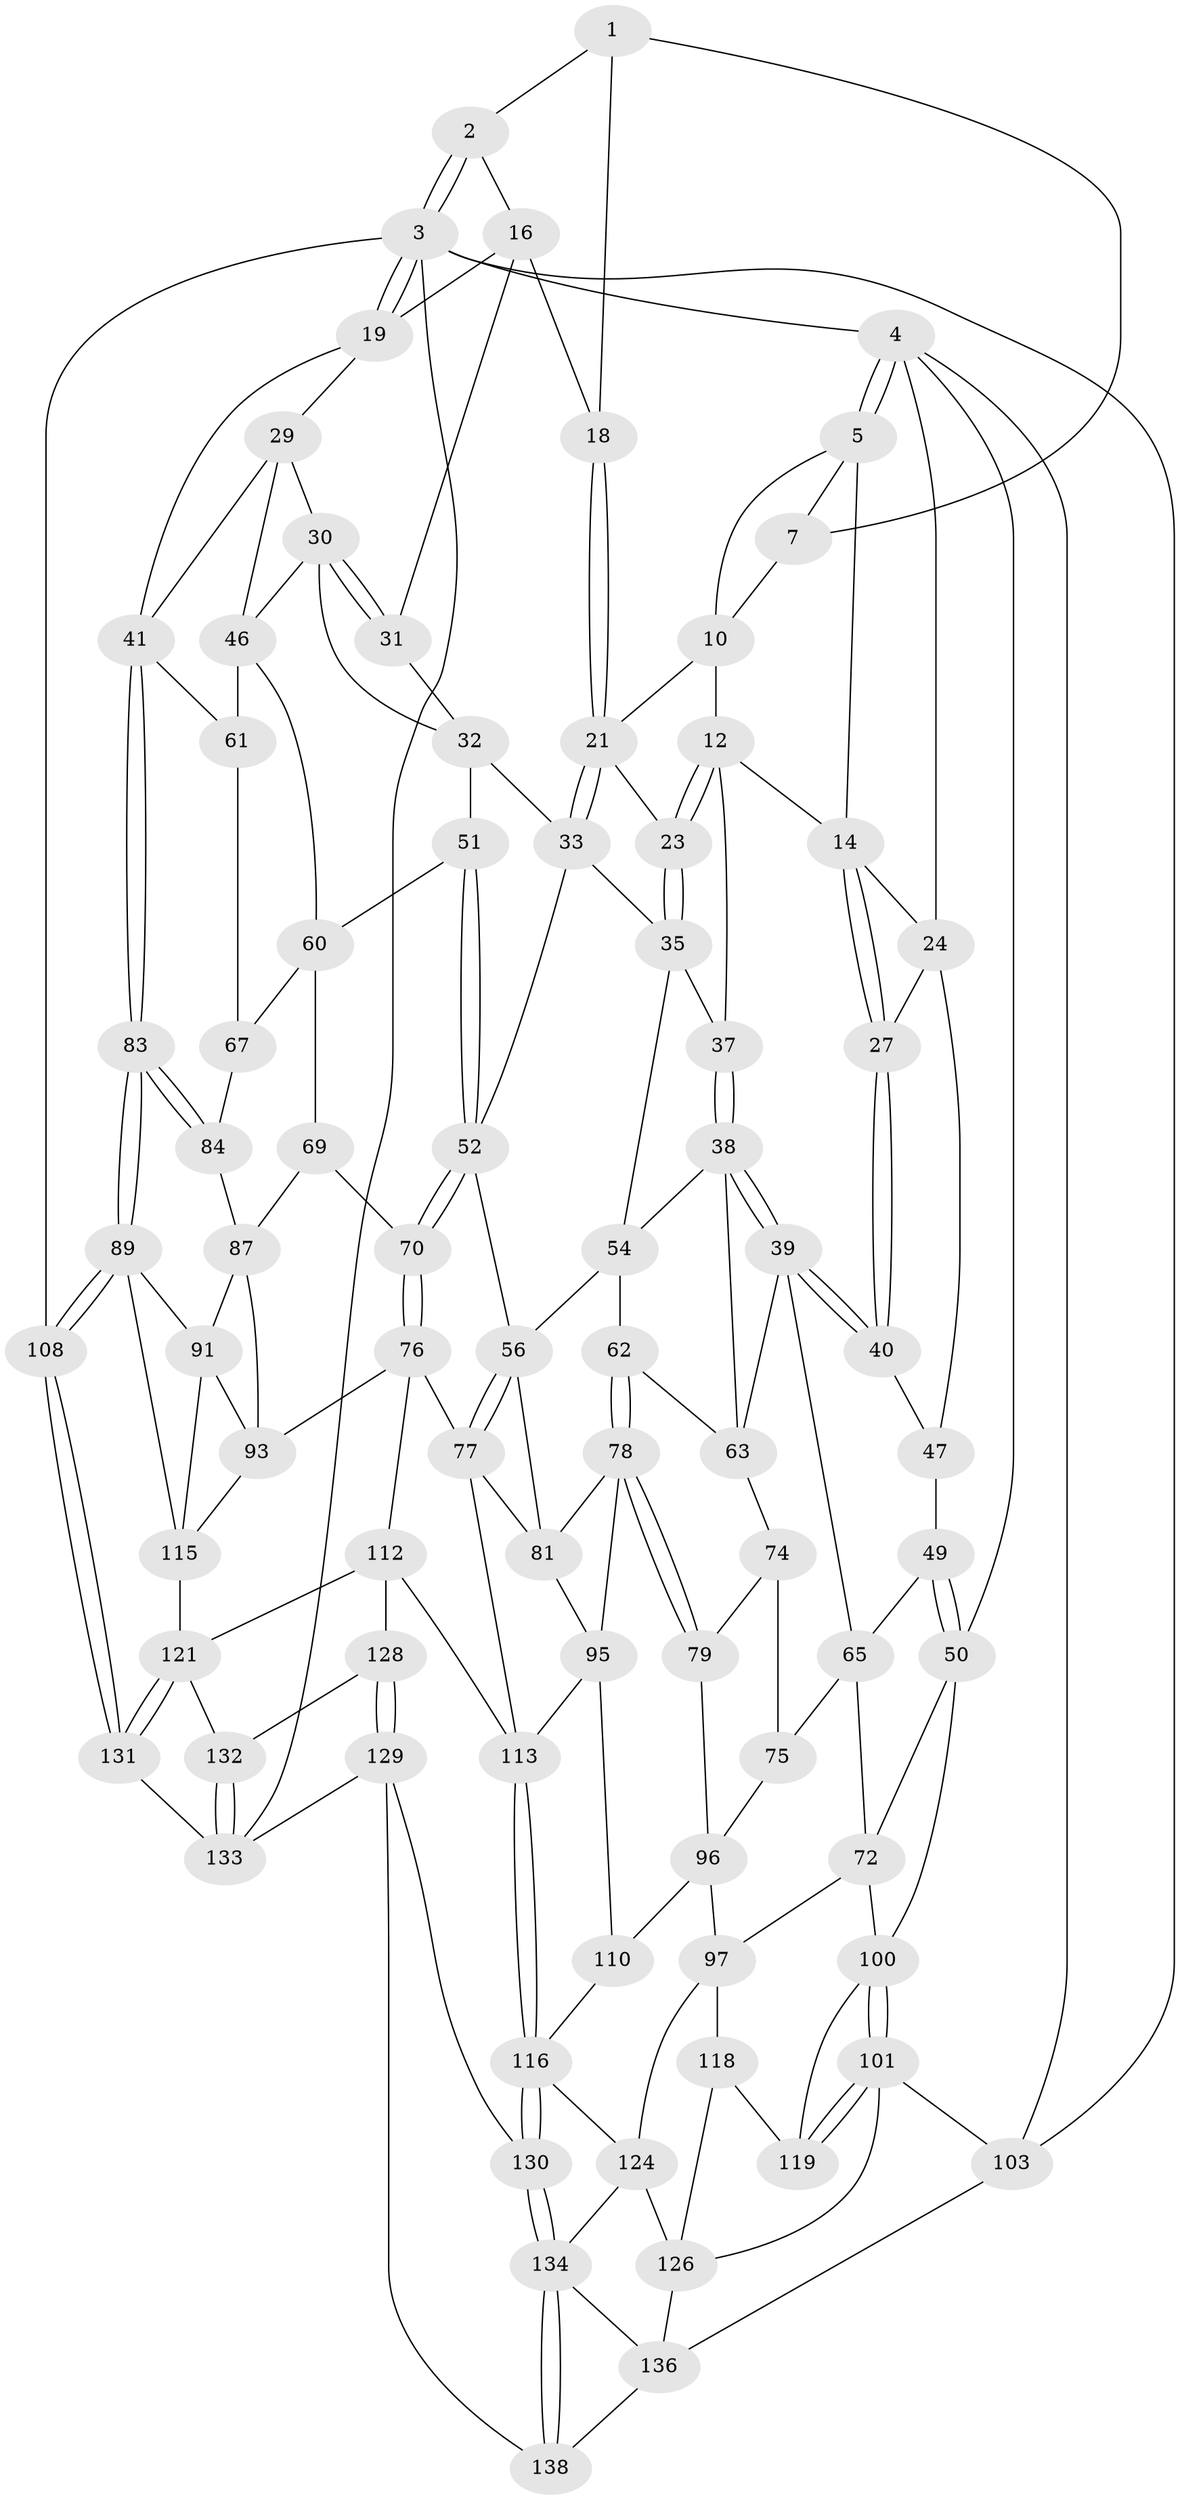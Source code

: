 // original degree distribution, {3: 0.02142857142857143, 4: 0.2357142857142857, 6: 0.2357142857142857, 5: 0.5071428571428571}
// Generated by graph-tools (version 1.1) at 2025/42/03/06/25 10:42:28]
// undirected, 83 vertices, 186 edges
graph export_dot {
graph [start="1"]
  node [color=gray90,style=filled];
  1 [pos="+0.7343338554628851+0",super="+8"];
  2 [pos="+0.8675700662205132+0"];
  3 [pos="+1+0",super="+107"];
  4 [pos="+0+0",super="+26"];
  5 [pos="+0.19427431815751814+0",super="+6"];
  7 [pos="+0.5782949898761798+0",super="+9"];
  10 [pos="+0.5506178279537784+0.0560108198186553",super="+11"];
  12 [pos="+0.44058330197474677+0.08943183228233556",super="+13"];
  14 [pos="+0.3493890147579803+0.10758039973465769",super="+15"];
  16 [pos="+0.8636301487064332+0",super="+17"];
  18 [pos="+0.6580233565704723+0.08680135443907672"];
  19 [pos="+1+0.17442216589015547",super="+20"];
  21 [pos="+0.6420651905663319+0.10625933091066772",super="+22"];
  23 [pos="+0.5165165009122474+0.12579449817350416"];
  24 [pos="+0.1604290885856293+0",super="+25"];
  27 [pos="+0.2508159943020269+0.24932559696990583",super="+28"];
  29 [pos="+0.8871022173103987+0.15432410584475426",super="+43"];
  30 [pos="+0.8432670929492648+0.1650011785606326",super="+44"];
  31 [pos="+0.8281222596532369+0.15501798900584163"];
  32 [pos="+0.7827605906526719+0.1758795632324612",super="+45"];
  33 [pos="+0.6668612807801986+0.2015081907529646",super="+34"];
  35 [pos="+0.5038591516923427+0.23728814620589042",super="+36"];
  37 [pos="+0.4052616038643538+0.1751209618053796"];
  38 [pos="+0.2760367555182166+0.29418502292341264",super="+55"];
  39 [pos="+0.2600591024312681+0.2918880828713964",super="+64"];
  40 [pos="+0.25315641610439577+0.28045219366984464"];
  41 [pos="+1+0.3055322255392271",super="+42"];
  46 [pos="+0.9124466893632526+0.29567541231075734",super="+59"];
  47 [pos="+0.05092150169926391+0.1782341724135075",super="+48"];
  49 [pos="+0.020199725244088414+0.31935747205485754"];
  50 [pos="+0+0.29574066878649274",super="+73"];
  51 [pos="+0.7354099190696144+0.35758989675460084"];
  52 [pos="+0.6624234764659235+0.3581618746190254",super="+53"];
  54 [pos="+0.431694986962132+0.27870467280127753",super="+58"];
  56 [pos="+0.6349072880162133+0.3599896502865494",super="+57"];
  60 [pos="+0.7956684729177645+0.38725471858312654",super="+68"];
  61 [pos="+0.9261188935091811+0.4161583790068438"];
  62 [pos="+0.41555871338931305+0.43062950912878056"];
  63 [pos="+0.4138573323382881+0.42958077766693614",super="+66"];
  65 [pos="+0.17688306090716077+0.41558173166838863",super="+71"];
  67 [pos="+0.896963758359936+0.45961115213194514"];
  69 [pos="+0.8381639403431831+0.5140441555947127"];
  70 [pos="+0.7338467221173466+0.5051058248469646"];
  72 [pos="+0.1268541160954255+0.49652177847577667",super="+99"];
  74 [pos="+0.29722141989897555+0.4969642055084043",super="+80"];
  75 [pos="+0.20686063259768095+0.5233596522112354",super="+92"];
  76 [pos="+0.6785563675503309+0.5645034062115272",super="+106"];
  77 [pos="+0.6547432236465021+0.5513448783824619",super="+85"];
  78 [pos="+0.4154335750193892+0.554089972158921",super="+82"];
  79 [pos="+0.3764994134201014+0.5669102802040378"];
  81 [pos="+0.533108785344888+0.4888012937162349",super="+86"];
  83 [pos="+1+0.42846707794557426"];
  84 [pos="+0.9834989595838532+0.4926054780341077"];
  87 [pos="+0.97222277315521+0.5158848243216149",super="+88"];
  89 [pos="+1+0.6758002867366594",super="+90"];
  91 [pos="+0.9703746053176666+0.5494342884714194",super="+94"];
  93 [pos="+0.8470060267504922+0.5934166154487611",super="+105"];
  95 [pos="+0.45979140031747545+0.5954827010250452",super="+109"];
  96 [pos="+0.2542176316857329+0.6502405335083683",super="+111"];
  97 [pos="+0.2309188799126917+0.6661995409647377",super="+98"];
  100 [pos="+0+0.5920985675756023",super="+104"];
  101 [pos="+0+1",super="+102"];
  103 [pos="+0+1"];
  108 [pos="+1+1"];
  110 [pos="+0.4478999200109101+0.7501315912428103"];
  112 [pos="+0.6930351355392008+0.7206508773353949",super="+123"];
  113 [pos="+0.5831233961860288+0.6923159982815082",super="+114"];
  115 [pos="+1+0.6769715010256816",super="+120"];
  116 [pos="+0.46234407645531717+0.7530721933667159",super="+117"];
  118 [pos="+0.17906063886402512+0.6746988366574931"];
  119 [pos="+0.14073140475260407+0.6888236465584395"];
  121 [pos="+0.8983864441257624+0.784123198633925",super="+122"];
  124 [pos="+0.3967275773806289+0.8142310897410316",super="+125"];
  126 [pos="+0.26463562586544254+0.8383293671195184",super="+127"];
  128 [pos="+0.6738288732626481+0.855604165799375"];
  129 [pos="+0.6420868234114936+0.8937256891948194",super="+140"];
  130 [pos="+0.5912066627804534+0.8852901890214383"];
  131 [pos="+0.9673119271047671+0.8913107769943739"];
  132 [pos="+0.8081515989796266+0.8791709853964015"];
  133 [pos="+0.8474381381222452+0.9648104421049383",super="+139"];
  134 [pos="+0.4466629957601805+0.9753976169249022",super="+135"];
  136 [pos="+0.320975289229864+0.8492158603303293",super="+137"];
  138 [pos="+0.3823019451666468+1"];
  1 -- 2;
  1 -- 18;
  1 -- 7;
  2 -- 3;
  2 -- 3;
  2 -- 16;
  3 -- 4;
  3 -- 19;
  3 -- 19;
  3 -- 108;
  3 -- 133;
  3 -- 103;
  4 -- 5;
  4 -- 5;
  4 -- 103;
  4 -- 50;
  4 -- 24;
  5 -- 7;
  5 -- 14;
  5 -- 10;
  7 -- 10;
  10 -- 21;
  10 -- 12;
  12 -- 23;
  12 -- 23;
  12 -- 37;
  12 -- 14;
  14 -- 27;
  14 -- 27;
  14 -- 24;
  16 -- 19;
  16 -- 18;
  16 -- 31;
  18 -- 21;
  18 -- 21;
  19 -- 41;
  19 -- 29;
  21 -- 33;
  21 -- 33;
  21 -- 23;
  23 -- 35;
  23 -- 35;
  24 -- 27;
  24 -- 47;
  27 -- 40;
  27 -- 40;
  29 -- 30;
  29 -- 41;
  29 -- 46;
  30 -- 31;
  30 -- 31;
  30 -- 32;
  30 -- 46;
  31 -- 32;
  32 -- 33;
  32 -- 51;
  33 -- 35;
  33 -- 52;
  35 -- 37;
  35 -- 54;
  37 -- 38;
  37 -- 38;
  38 -- 39;
  38 -- 39;
  38 -- 54;
  38 -- 63;
  39 -- 40;
  39 -- 40;
  39 -- 65;
  39 -- 63;
  40 -- 47;
  41 -- 83;
  41 -- 83;
  41 -- 61;
  46 -- 60;
  46 -- 61;
  47 -- 49;
  49 -- 50;
  49 -- 50;
  49 -- 65;
  50 -- 72;
  50 -- 100;
  51 -- 52;
  51 -- 52;
  51 -- 60;
  52 -- 70;
  52 -- 70;
  52 -- 56;
  54 -- 56;
  54 -- 62;
  56 -- 77;
  56 -- 77;
  56 -- 81;
  60 -- 67;
  60 -- 69;
  61 -- 67;
  62 -- 63;
  62 -- 78;
  62 -- 78;
  63 -- 74;
  65 -- 72;
  65 -- 75;
  67 -- 84;
  69 -- 70;
  69 -- 87;
  70 -- 76;
  70 -- 76;
  72 -- 97;
  72 -- 100;
  74 -- 75 [weight=2];
  74 -- 79;
  75 -- 96;
  76 -- 77;
  76 -- 112;
  76 -- 93;
  77 -- 113;
  77 -- 81;
  78 -- 79;
  78 -- 79;
  78 -- 81;
  78 -- 95;
  79 -- 96;
  81 -- 95;
  83 -- 84;
  83 -- 84;
  83 -- 89;
  83 -- 89;
  84 -- 87;
  87 -- 91;
  87 -- 93;
  89 -- 108;
  89 -- 108;
  89 -- 91;
  89 -- 115;
  91 -- 115;
  91 -- 93;
  93 -- 115;
  95 -- 113;
  95 -- 110;
  96 -- 97;
  96 -- 110;
  97 -- 118;
  97 -- 124;
  100 -- 101;
  100 -- 101;
  100 -- 119;
  101 -- 119;
  101 -- 119;
  101 -- 126;
  101 -- 103;
  103 -- 136;
  108 -- 131;
  108 -- 131;
  110 -- 116;
  112 -- 113;
  112 -- 121;
  112 -- 128;
  113 -- 116;
  113 -- 116;
  115 -- 121;
  116 -- 130;
  116 -- 130;
  116 -- 124;
  118 -- 119;
  118 -- 126;
  121 -- 131;
  121 -- 131;
  121 -- 132;
  124 -- 134;
  124 -- 126;
  126 -- 136;
  128 -- 129;
  128 -- 129;
  128 -- 132;
  129 -- 130;
  129 -- 138;
  129 -- 133;
  130 -- 134;
  130 -- 134;
  131 -- 133;
  132 -- 133;
  132 -- 133;
  134 -- 138;
  134 -- 138;
  134 -- 136;
  136 -- 138;
}
